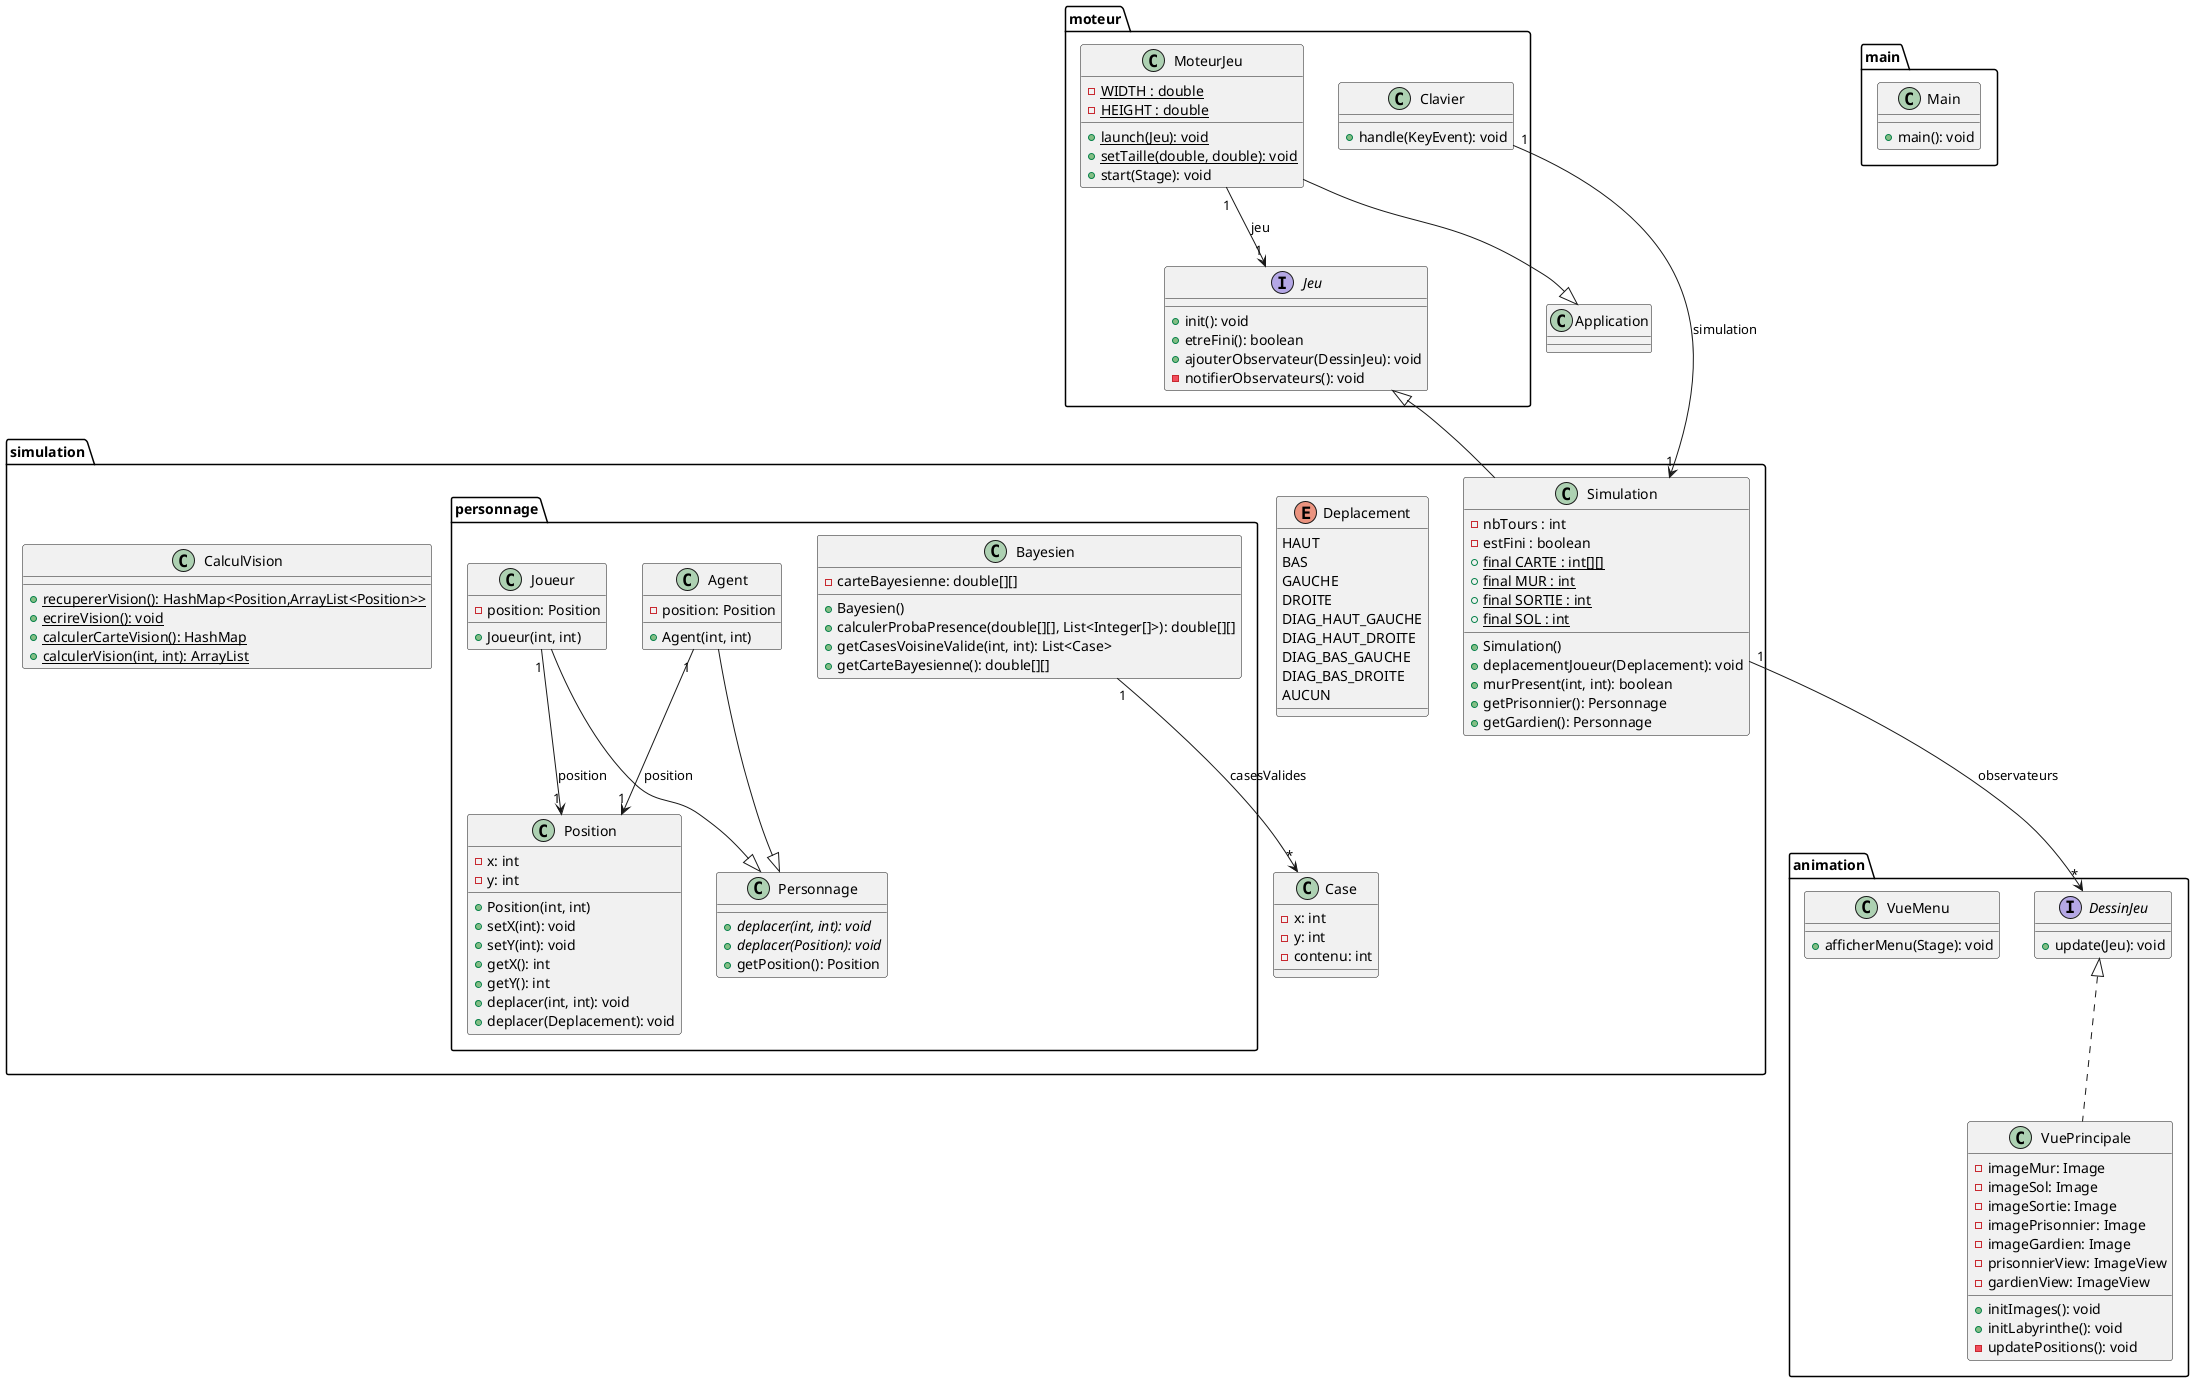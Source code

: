 @startuml
class Application


package "moteur"{
  Interface Jeu{
    + init(): void
    + etreFini(): boolean
    + ajouterObservateur(DessinJeu): void
    - notifierObservateurs(): void
  }
  class Clavier{
    + handle(KeyEvent): void
  }
  class MoteurJeu{
    - {static} WIDTH : double
    - {static} HEIGHT : double
    + {static} launch(Jeu): void
    + {static} setTaille(double, double): void
    + start(Stage): void
  }
}

package "simulation"{
  enum Deplacement{
    HAUT
    BAS
    GAUCHE
    DROITE
    DIAG_HAUT_GAUCHE
    DIAG_HAUT_DROITE
    DIAG_BAS_GAUCHE
    DIAG_BAS_DROITE
    AUCUN
}
  class Simulation{
    - nbTours : int
    - estFini : boolean
    + {static} final CARTE : int[][]
    + {static} final MUR : int
    + {static} final SORTIE : int
    + {static} final SOL : int
    + Simulation()
    + deplacementJoueur(Deplacement): void
    + murPresent(int, int): boolean
    + getPrisonnier(): Personnage
    + getGardien(): Personnage
  }

  class Case{
    - x: int
    - y: int
    - contenu: int
  }

  class CalculVision{
    + {static} recupererVision(): HashMap<Position,ArrayList<Position>>
    + {static} ecrireVision(): void
    + {static} calculerCarteVision(): HashMap
    + {static} calculerVision(int, int): ArrayList
  }
  package "personnage"{
    class Bayesien{
      - carteBayesienne: double[][]
      + Bayesien()
      + calculerProbaPresence(double[][], List<Integer[]>): double[][]
      + getCasesVoisineValide(int, int): List<Case>
      + getCarteBayesienne(): double[][]
    }
    class Position{
     - x: int
     - y: int
     + Position(int, int)
     + setX(int): void
     + setY(int): void
     + getX(): int
     + getY(): int
     + deplacer(int, int): void
     + deplacer(Deplacement): void
    }

    class Personnage{
      + {abstract} deplacer(int, int): void
      + {abstract} deplacer(Position): void
      + getPosition(): Position
    }

    class Agent{
      - position: Position
      + Agent(int, int)
    }
    class Joueur{
      - position: Position
      + Joueur(int, int)
    }
  }
}


package "animation" {
  Interface DessinJeu{
    + update(Jeu): void
  }

  class VueMenu{
    + afficherMenu(Stage): void
  }

  class VuePrincipale{
    - imageMur: Image
    - imageSol: Image
    - imageSortie: Image
    - imagePrisonnier: Image
    - imageGardien: Image
    - prisonnierView: ImageView
    - gardienView: ImageView
    + initImages(): void
    + initLabyrinthe(): void
    - updatePositions(): void
  }
}

package "main"{
  class Main{
    + main(): void
  }
}

Bayesien "1" --> "*" Case: casesValides
Agent --|> Personnage
Joueur --|> Personnage
Agent "1" --> "1" Position : position
Joueur "1" --> "1" Position : position
MoteurJeu --|> Application
MoteurJeu "1" --> "1" Jeu: jeu
Simulation "1" --> "*" DessinJeu : observateurs
DessinJeu <|.. VuePrincipale
Clavier "1" --> "1" Simulation : simulation
Jeu <|-- Simulation

@enduml